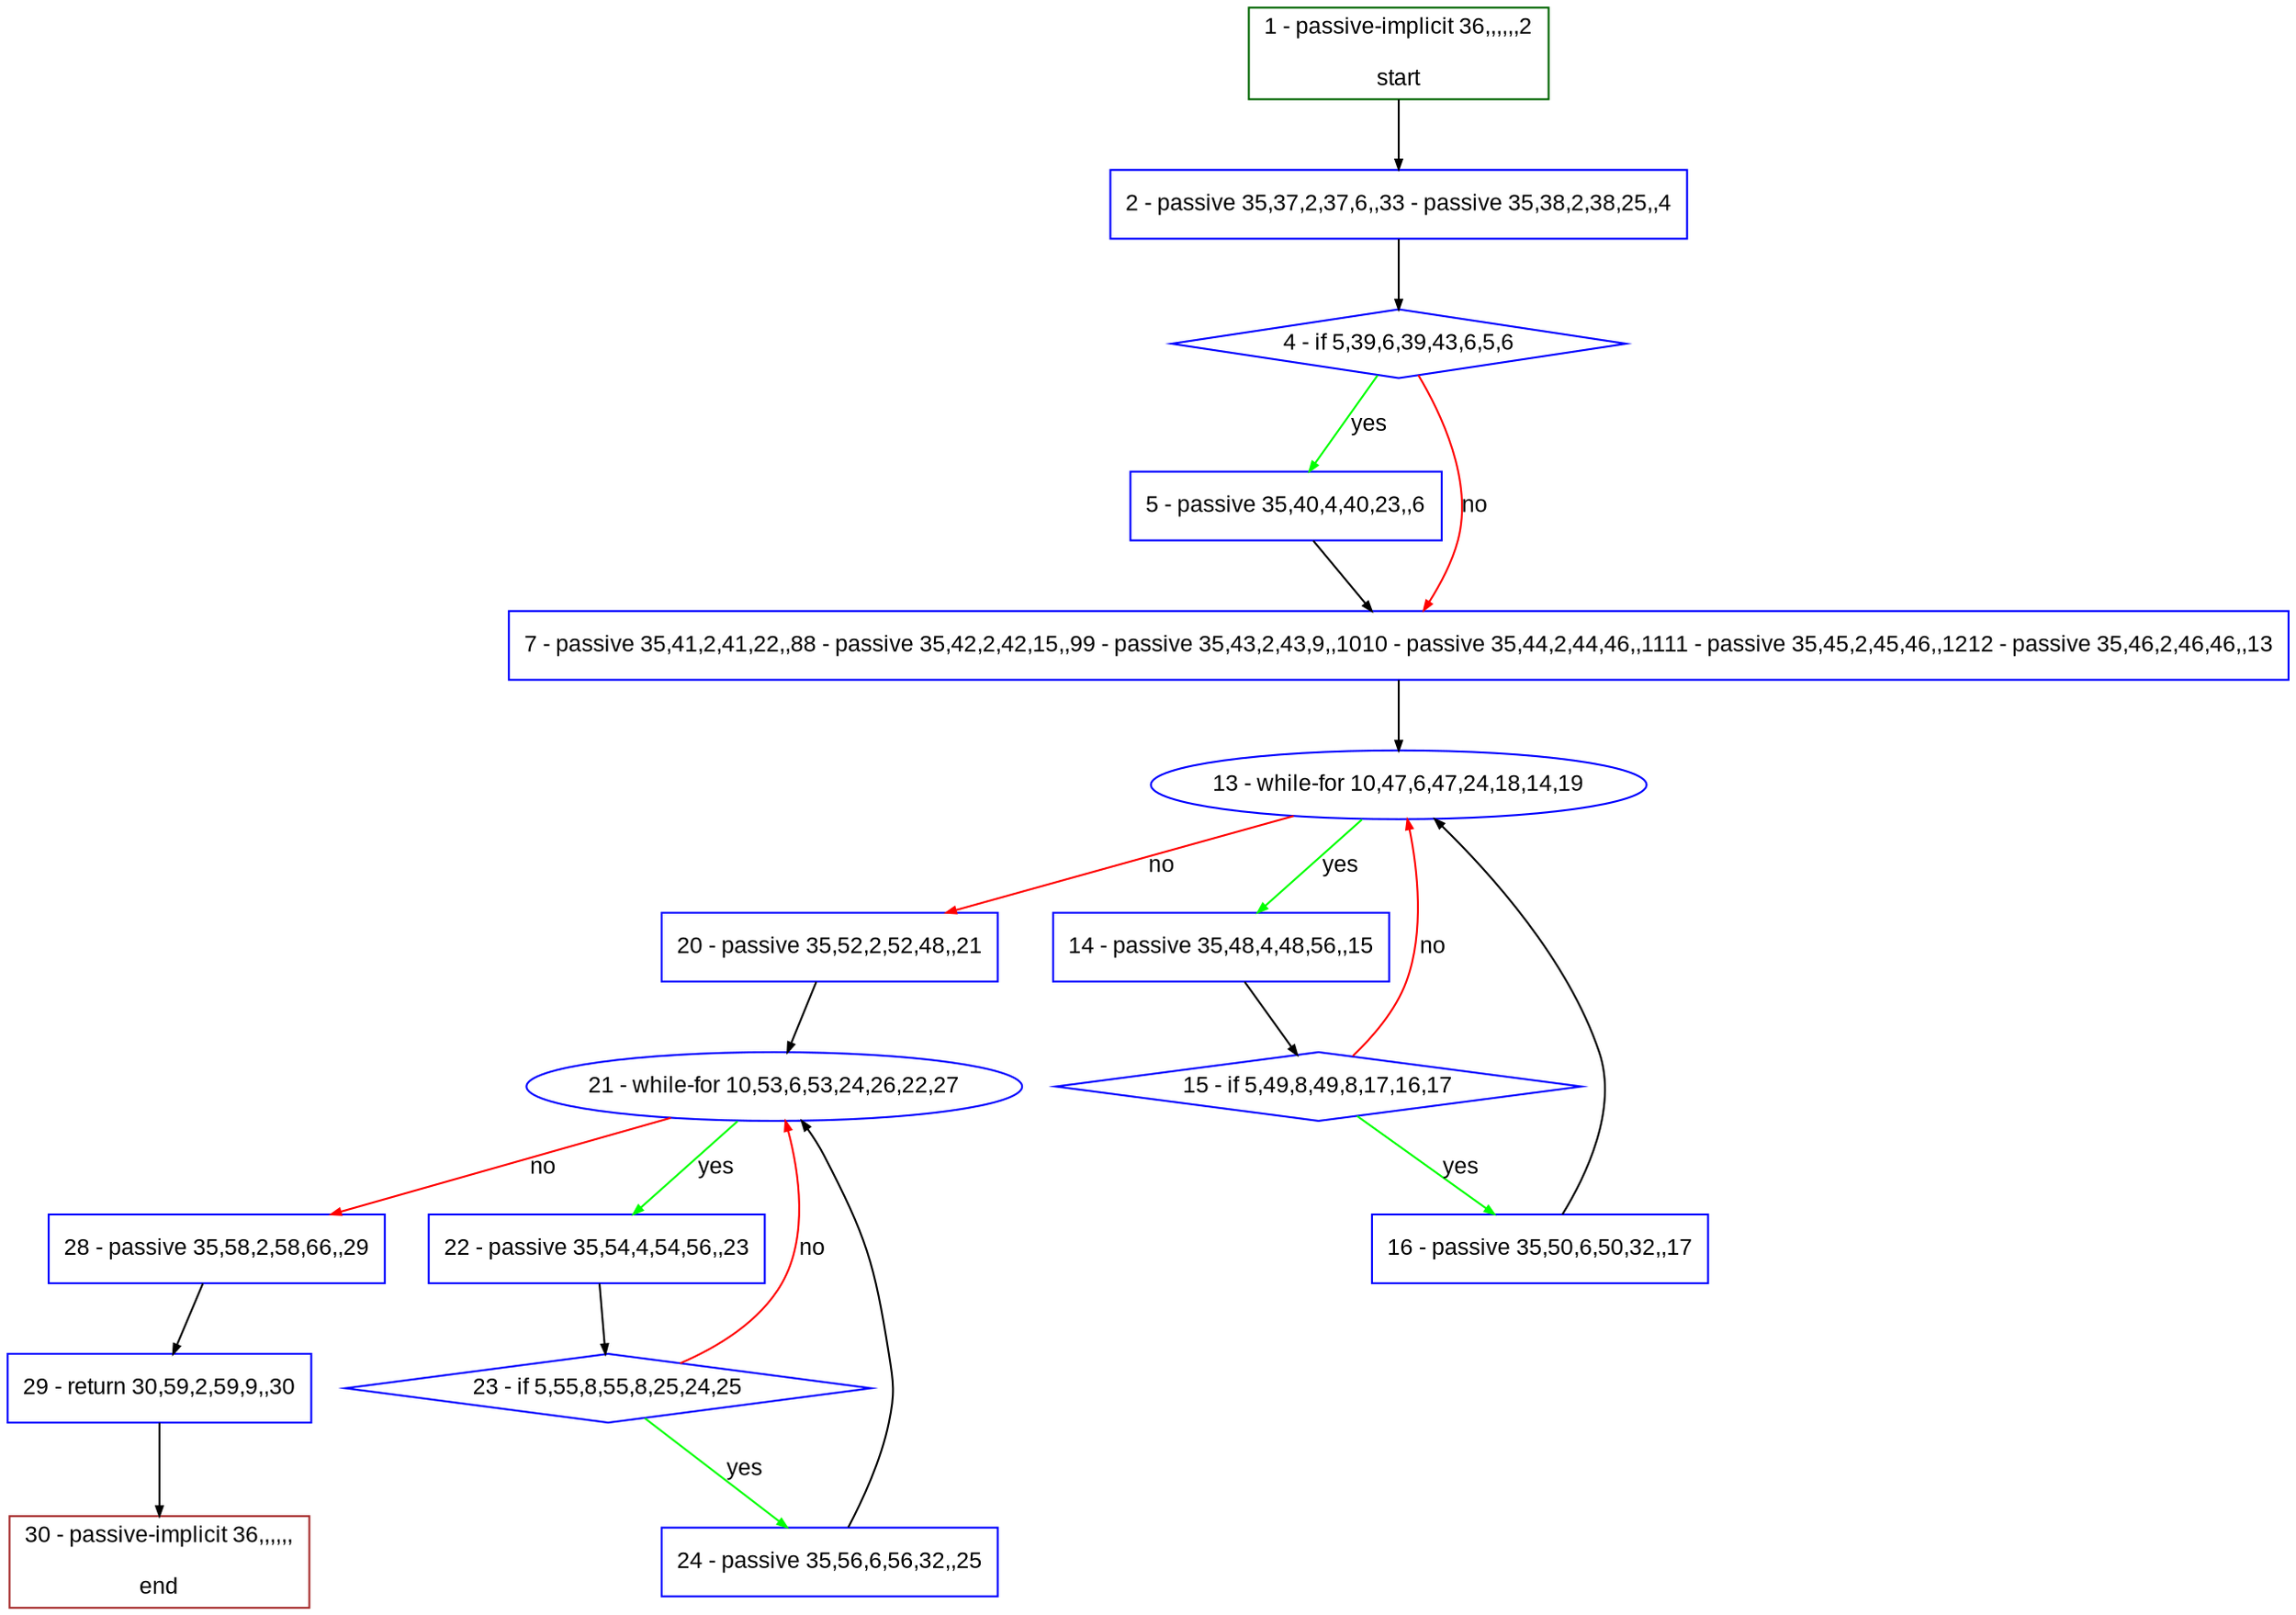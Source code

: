 digraph "" {
  graph [pack="true", label="", fontsize="12", packmode="clust", fontname="Arial", fillcolor="#FFFFCC", bgcolor="white", style="rounded,filled", compound="true"];
  node [node_initialized="no", label="", color="grey", fontsize="12", fillcolor="white", fontname="Arial", style="filled", shape="rectangle", compound="true", fixedsize="false"];
  edge [fontcolor="black", arrowhead="normal", arrowtail="none", arrowsize="0.5", ltail="", label="", color="black", fontsize="12", lhead="", fontname="Arial", dir="forward", compound="true"];
  __N1 [label="2 - passive 35,37,2,37,6,,33 - passive 35,38,2,38,25,,4", color="#0000ff", fillcolor="#ffffff", style="filled", shape="box"];
  __N2 [label="1 - passive-implicit 36,,,,,,2\n\nstart", color="#006400", fillcolor="#ffffff", style="filled", shape="box"];
  __N3 [label="4 - if 5,39,6,39,43,6,5,6", color="#0000ff", fillcolor="#ffffff", style="filled", shape="diamond"];
  __N4 [label="5 - passive 35,40,4,40,23,,6", color="#0000ff", fillcolor="#ffffff", style="filled", shape="box"];
  __N5 [label="7 - passive 35,41,2,41,22,,88 - passive 35,42,2,42,15,,99 - passive 35,43,2,43,9,,1010 - passive 35,44,2,44,46,,1111 - passive 35,45,2,45,46,,1212 - passive 35,46,2,46,46,,13", color="#0000ff", fillcolor="#ffffff", style="filled", shape="box"];
  __N6 [label="13 - while-for 10,47,6,47,24,18,14,19", color="#0000ff", fillcolor="#ffffff", style="filled", shape="oval"];
  __N7 [label="14 - passive 35,48,4,48,56,,15", color="#0000ff", fillcolor="#ffffff", style="filled", shape="box"];
  __N8 [label="20 - passive 35,52,2,52,48,,21", color="#0000ff", fillcolor="#ffffff", style="filled", shape="box"];
  __N9 [label="15 - if 5,49,8,49,8,17,16,17", color="#0000ff", fillcolor="#ffffff", style="filled", shape="diamond"];
  __N10 [label="16 - passive 35,50,6,50,32,,17", color="#0000ff", fillcolor="#ffffff", style="filled", shape="box"];
  __N11 [label="21 - while-for 10,53,6,53,24,26,22,27", color="#0000ff", fillcolor="#ffffff", style="filled", shape="oval"];
  __N12 [label="22 - passive 35,54,4,54,56,,23", color="#0000ff", fillcolor="#ffffff", style="filled", shape="box"];
  __N13 [label="28 - passive 35,58,2,58,66,,29", color="#0000ff", fillcolor="#ffffff", style="filled", shape="box"];
  __N14 [label="23 - if 5,55,8,55,8,25,24,25", color="#0000ff", fillcolor="#ffffff", style="filled", shape="diamond"];
  __N15 [label="24 - passive 35,56,6,56,32,,25", color="#0000ff", fillcolor="#ffffff", style="filled", shape="box"];
  __N16 [label="29 - return 30,59,2,59,9,,30", color="#0000ff", fillcolor="#ffffff", style="filled", shape="box"];
  __N17 [label="30 - passive-implicit 36,,,,,,\n\nend", color="#a52a2a", fillcolor="#ffffff", style="filled", shape="box"];
  __N2 -> __N1 [arrowhead="normal", arrowtail="none", color="#000000", label="", dir="forward"];
  __N1 -> __N3 [arrowhead="normal", arrowtail="none", color="#000000", label="", dir="forward"];
  __N3 -> __N4 [arrowhead="normal", arrowtail="none", color="#00ff00", label="yes", dir="forward"];
  __N3 -> __N5 [arrowhead="normal", arrowtail="none", color="#ff0000", label="no", dir="forward"];
  __N4 -> __N5 [arrowhead="normal", arrowtail="none", color="#000000", label="", dir="forward"];
  __N5 -> __N6 [arrowhead="normal", arrowtail="none", color="#000000", label="", dir="forward"];
  __N6 -> __N7 [arrowhead="normal", arrowtail="none", color="#00ff00", label="yes", dir="forward"];
  __N6 -> __N8 [arrowhead="normal", arrowtail="none", color="#ff0000", label="no", dir="forward"];
  __N7 -> __N9 [arrowhead="normal", arrowtail="none", color="#000000", label="", dir="forward"];
  __N9 -> __N6 [arrowhead="normal", arrowtail="none", color="#ff0000", label="no", dir="forward"];
  __N9 -> __N10 [arrowhead="normal", arrowtail="none", color="#00ff00", label="yes", dir="forward"];
  __N10 -> __N6 [arrowhead="normal", arrowtail="none", color="#000000", label="", dir="forward"];
  __N8 -> __N11 [arrowhead="normal", arrowtail="none", color="#000000", label="", dir="forward"];
  __N11 -> __N12 [arrowhead="normal", arrowtail="none", color="#00ff00", label="yes", dir="forward"];
  __N11 -> __N13 [arrowhead="normal", arrowtail="none", color="#ff0000", label="no", dir="forward"];
  __N12 -> __N14 [arrowhead="normal", arrowtail="none", color="#000000", label="", dir="forward"];
  __N14 -> __N11 [arrowhead="normal", arrowtail="none", color="#ff0000", label="no", dir="forward"];
  __N14 -> __N15 [arrowhead="normal", arrowtail="none", color="#00ff00", label="yes", dir="forward"];
  __N15 -> __N11 [arrowhead="normal", arrowtail="none", color="#000000", label="", dir="forward"];
  __N13 -> __N16 [arrowhead="normal", arrowtail="none", color="#000000", label="", dir="forward"];
  __N16 -> __N17 [arrowhead="normal", arrowtail="none", color="#000000", label="", dir="forward"];
}
